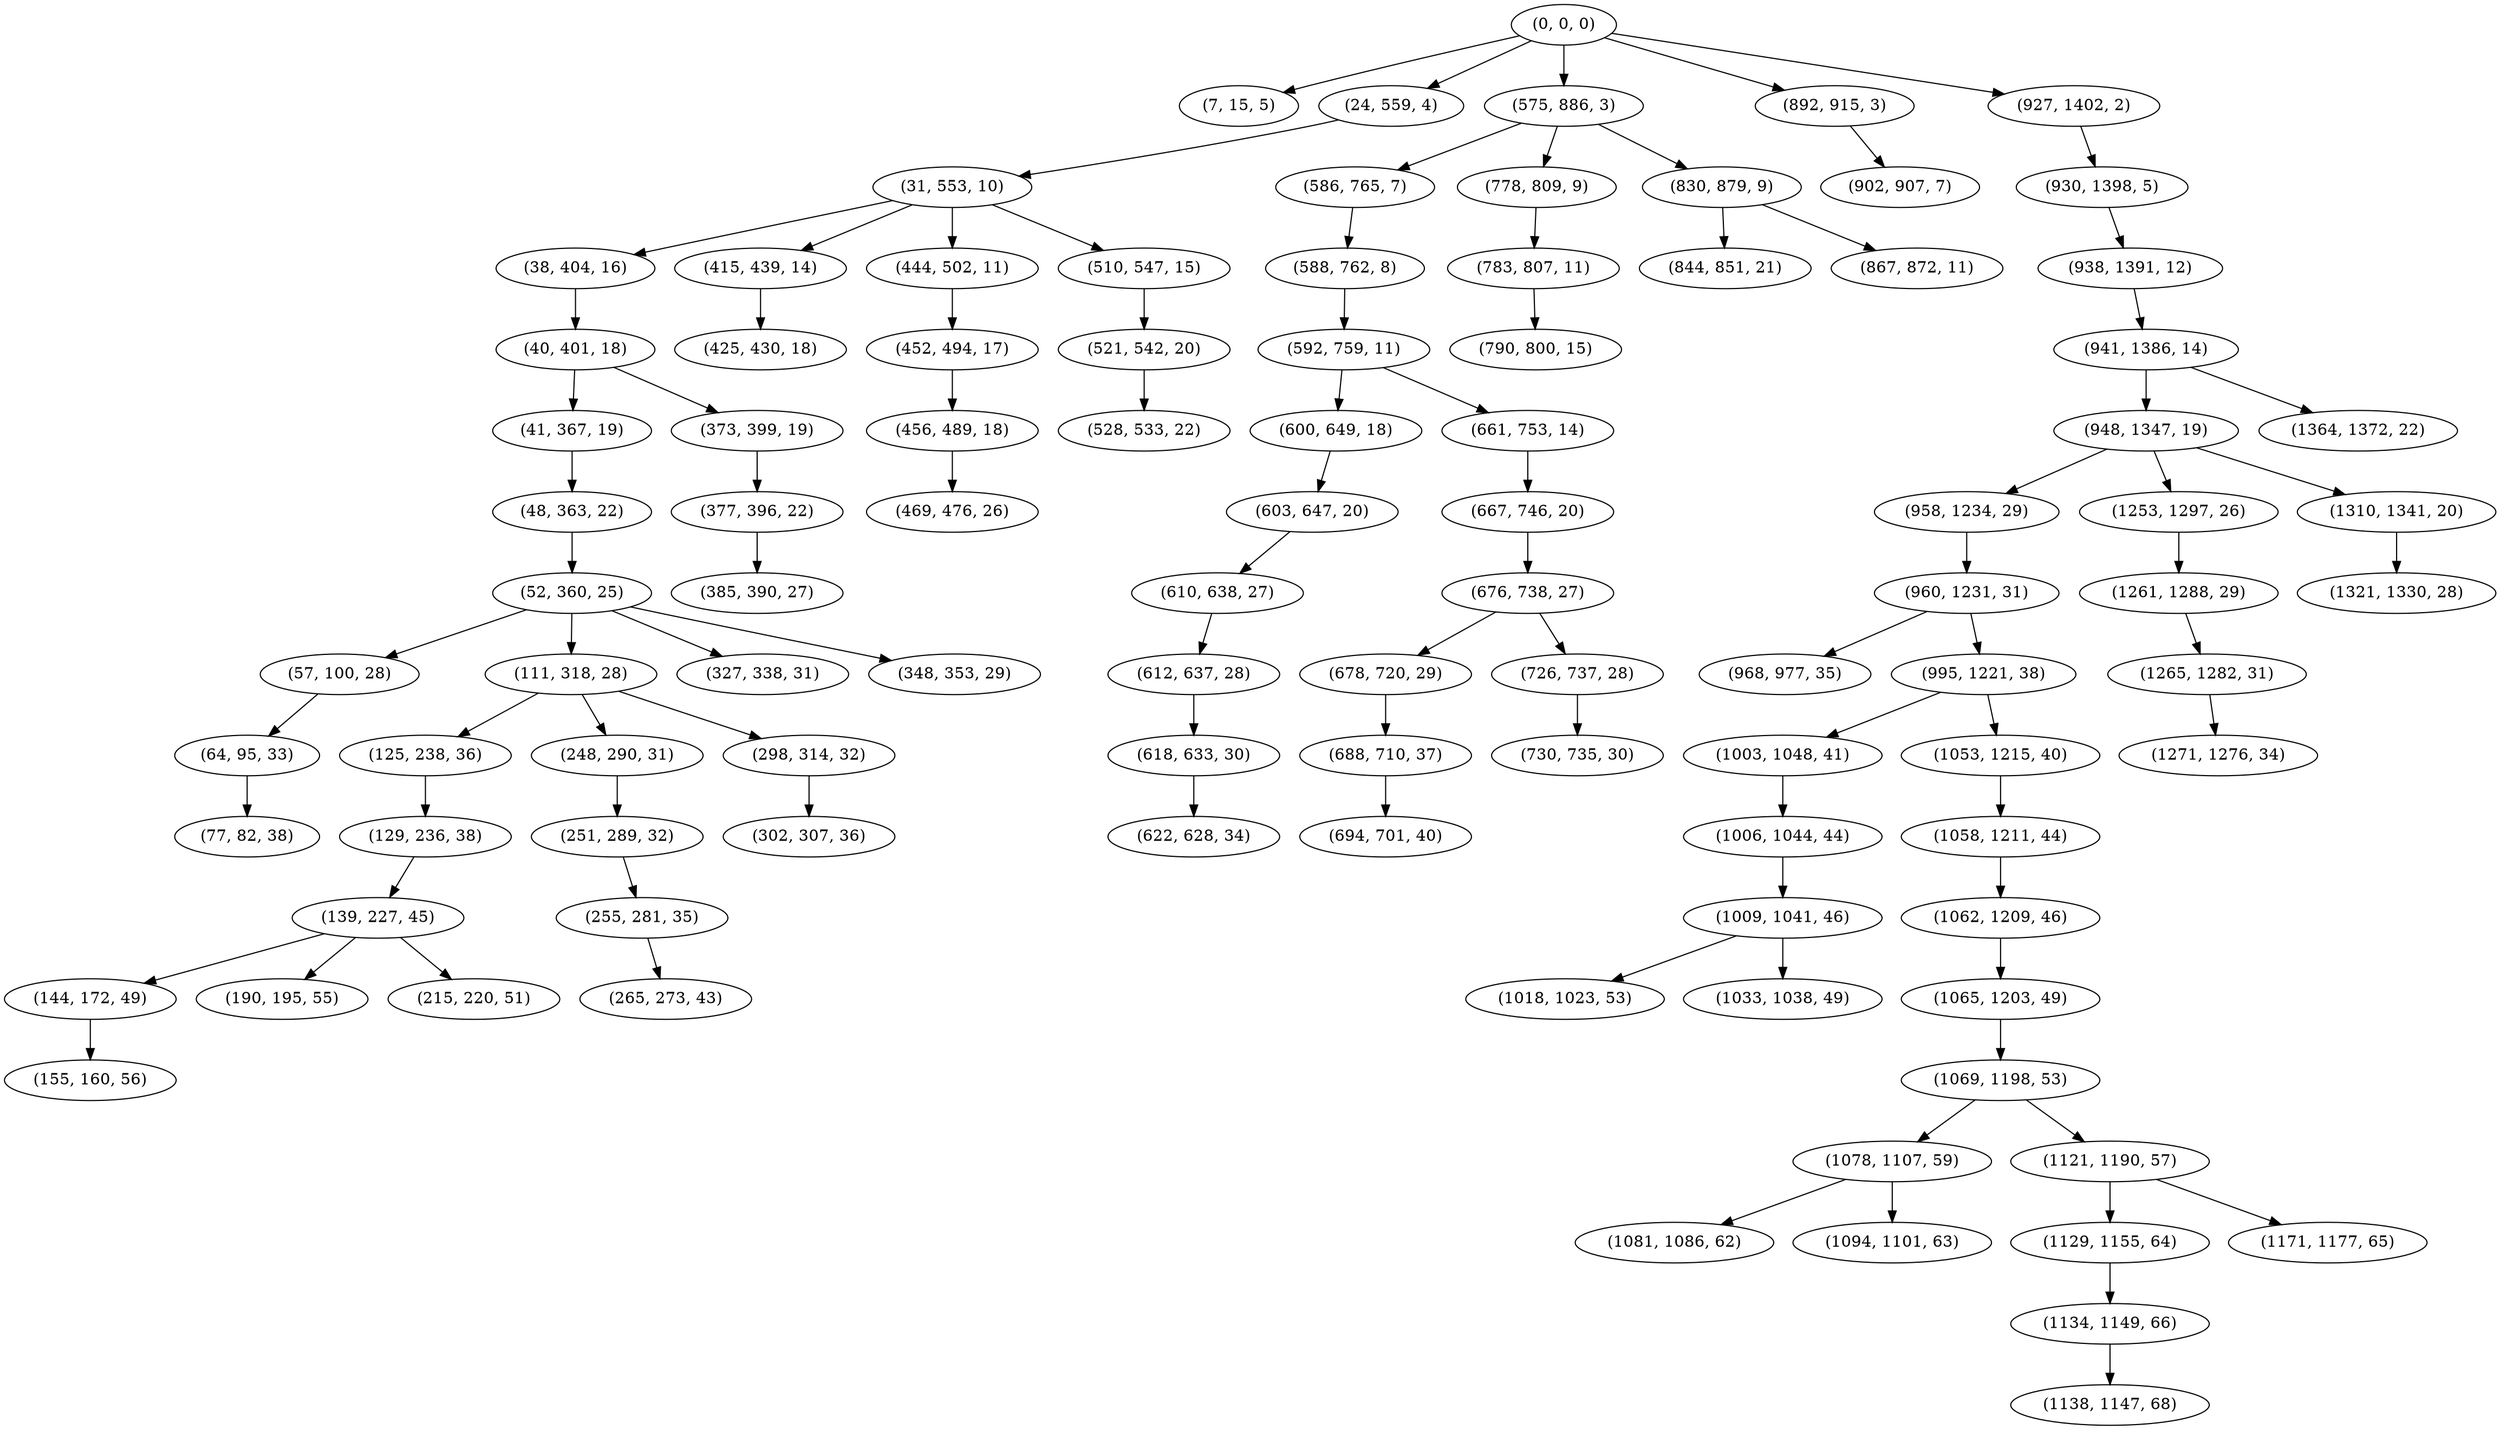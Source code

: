 digraph tree {
    "(0, 0, 0)";
    "(7, 15, 5)";
    "(24, 559, 4)";
    "(31, 553, 10)";
    "(38, 404, 16)";
    "(40, 401, 18)";
    "(41, 367, 19)";
    "(48, 363, 22)";
    "(52, 360, 25)";
    "(57, 100, 28)";
    "(64, 95, 33)";
    "(77, 82, 38)";
    "(111, 318, 28)";
    "(125, 238, 36)";
    "(129, 236, 38)";
    "(139, 227, 45)";
    "(144, 172, 49)";
    "(155, 160, 56)";
    "(190, 195, 55)";
    "(215, 220, 51)";
    "(248, 290, 31)";
    "(251, 289, 32)";
    "(255, 281, 35)";
    "(265, 273, 43)";
    "(298, 314, 32)";
    "(302, 307, 36)";
    "(327, 338, 31)";
    "(348, 353, 29)";
    "(373, 399, 19)";
    "(377, 396, 22)";
    "(385, 390, 27)";
    "(415, 439, 14)";
    "(425, 430, 18)";
    "(444, 502, 11)";
    "(452, 494, 17)";
    "(456, 489, 18)";
    "(469, 476, 26)";
    "(510, 547, 15)";
    "(521, 542, 20)";
    "(528, 533, 22)";
    "(575, 886, 3)";
    "(586, 765, 7)";
    "(588, 762, 8)";
    "(592, 759, 11)";
    "(600, 649, 18)";
    "(603, 647, 20)";
    "(610, 638, 27)";
    "(612, 637, 28)";
    "(618, 633, 30)";
    "(622, 628, 34)";
    "(661, 753, 14)";
    "(667, 746, 20)";
    "(676, 738, 27)";
    "(678, 720, 29)";
    "(688, 710, 37)";
    "(694, 701, 40)";
    "(726, 737, 28)";
    "(730, 735, 30)";
    "(778, 809, 9)";
    "(783, 807, 11)";
    "(790, 800, 15)";
    "(830, 879, 9)";
    "(844, 851, 21)";
    "(867, 872, 11)";
    "(892, 915, 3)";
    "(902, 907, 7)";
    "(927, 1402, 2)";
    "(930, 1398, 5)";
    "(938, 1391, 12)";
    "(941, 1386, 14)";
    "(948, 1347, 19)";
    "(958, 1234, 29)";
    "(960, 1231, 31)";
    "(968, 977, 35)";
    "(995, 1221, 38)";
    "(1003, 1048, 41)";
    "(1006, 1044, 44)";
    "(1009, 1041, 46)";
    "(1018, 1023, 53)";
    "(1033, 1038, 49)";
    "(1053, 1215, 40)";
    "(1058, 1211, 44)";
    "(1062, 1209, 46)";
    "(1065, 1203, 49)";
    "(1069, 1198, 53)";
    "(1078, 1107, 59)";
    "(1081, 1086, 62)";
    "(1094, 1101, 63)";
    "(1121, 1190, 57)";
    "(1129, 1155, 64)";
    "(1134, 1149, 66)";
    "(1138, 1147, 68)";
    "(1171, 1177, 65)";
    "(1253, 1297, 26)";
    "(1261, 1288, 29)";
    "(1265, 1282, 31)";
    "(1271, 1276, 34)";
    "(1310, 1341, 20)";
    "(1321, 1330, 28)";
    "(1364, 1372, 22)";
    "(0, 0, 0)" -> "(7, 15, 5)";
    "(0, 0, 0)" -> "(24, 559, 4)";
    "(0, 0, 0)" -> "(575, 886, 3)";
    "(0, 0, 0)" -> "(892, 915, 3)";
    "(0, 0, 0)" -> "(927, 1402, 2)";
    "(24, 559, 4)" -> "(31, 553, 10)";
    "(31, 553, 10)" -> "(38, 404, 16)";
    "(31, 553, 10)" -> "(415, 439, 14)";
    "(31, 553, 10)" -> "(444, 502, 11)";
    "(31, 553, 10)" -> "(510, 547, 15)";
    "(38, 404, 16)" -> "(40, 401, 18)";
    "(40, 401, 18)" -> "(41, 367, 19)";
    "(40, 401, 18)" -> "(373, 399, 19)";
    "(41, 367, 19)" -> "(48, 363, 22)";
    "(48, 363, 22)" -> "(52, 360, 25)";
    "(52, 360, 25)" -> "(57, 100, 28)";
    "(52, 360, 25)" -> "(111, 318, 28)";
    "(52, 360, 25)" -> "(327, 338, 31)";
    "(52, 360, 25)" -> "(348, 353, 29)";
    "(57, 100, 28)" -> "(64, 95, 33)";
    "(64, 95, 33)" -> "(77, 82, 38)";
    "(111, 318, 28)" -> "(125, 238, 36)";
    "(111, 318, 28)" -> "(248, 290, 31)";
    "(111, 318, 28)" -> "(298, 314, 32)";
    "(125, 238, 36)" -> "(129, 236, 38)";
    "(129, 236, 38)" -> "(139, 227, 45)";
    "(139, 227, 45)" -> "(144, 172, 49)";
    "(139, 227, 45)" -> "(190, 195, 55)";
    "(139, 227, 45)" -> "(215, 220, 51)";
    "(144, 172, 49)" -> "(155, 160, 56)";
    "(248, 290, 31)" -> "(251, 289, 32)";
    "(251, 289, 32)" -> "(255, 281, 35)";
    "(255, 281, 35)" -> "(265, 273, 43)";
    "(298, 314, 32)" -> "(302, 307, 36)";
    "(373, 399, 19)" -> "(377, 396, 22)";
    "(377, 396, 22)" -> "(385, 390, 27)";
    "(415, 439, 14)" -> "(425, 430, 18)";
    "(444, 502, 11)" -> "(452, 494, 17)";
    "(452, 494, 17)" -> "(456, 489, 18)";
    "(456, 489, 18)" -> "(469, 476, 26)";
    "(510, 547, 15)" -> "(521, 542, 20)";
    "(521, 542, 20)" -> "(528, 533, 22)";
    "(575, 886, 3)" -> "(586, 765, 7)";
    "(575, 886, 3)" -> "(778, 809, 9)";
    "(575, 886, 3)" -> "(830, 879, 9)";
    "(586, 765, 7)" -> "(588, 762, 8)";
    "(588, 762, 8)" -> "(592, 759, 11)";
    "(592, 759, 11)" -> "(600, 649, 18)";
    "(592, 759, 11)" -> "(661, 753, 14)";
    "(600, 649, 18)" -> "(603, 647, 20)";
    "(603, 647, 20)" -> "(610, 638, 27)";
    "(610, 638, 27)" -> "(612, 637, 28)";
    "(612, 637, 28)" -> "(618, 633, 30)";
    "(618, 633, 30)" -> "(622, 628, 34)";
    "(661, 753, 14)" -> "(667, 746, 20)";
    "(667, 746, 20)" -> "(676, 738, 27)";
    "(676, 738, 27)" -> "(678, 720, 29)";
    "(676, 738, 27)" -> "(726, 737, 28)";
    "(678, 720, 29)" -> "(688, 710, 37)";
    "(688, 710, 37)" -> "(694, 701, 40)";
    "(726, 737, 28)" -> "(730, 735, 30)";
    "(778, 809, 9)" -> "(783, 807, 11)";
    "(783, 807, 11)" -> "(790, 800, 15)";
    "(830, 879, 9)" -> "(844, 851, 21)";
    "(830, 879, 9)" -> "(867, 872, 11)";
    "(892, 915, 3)" -> "(902, 907, 7)";
    "(927, 1402, 2)" -> "(930, 1398, 5)";
    "(930, 1398, 5)" -> "(938, 1391, 12)";
    "(938, 1391, 12)" -> "(941, 1386, 14)";
    "(941, 1386, 14)" -> "(948, 1347, 19)";
    "(941, 1386, 14)" -> "(1364, 1372, 22)";
    "(948, 1347, 19)" -> "(958, 1234, 29)";
    "(948, 1347, 19)" -> "(1253, 1297, 26)";
    "(948, 1347, 19)" -> "(1310, 1341, 20)";
    "(958, 1234, 29)" -> "(960, 1231, 31)";
    "(960, 1231, 31)" -> "(968, 977, 35)";
    "(960, 1231, 31)" -> "(995, 1221, 38)";
    "(995, 1221, 38)" -> "(1003, 1048, 41)";
    "(995, 1221, 38)" -> "(1053, 1215, 40)";
    "(1003, 1048, 41)" -> "(1006, 1044, 44)";
    "(1006, 1044, 44)" -> "(1009, 1041, 46)";
    "(1009, 1041, 46)" -> "(1018, 1023, 53)";
    "(1009, 1041, 46)" -> "(1033, 1038, 49)";
    "(1053, 1215, 40)" -> "(1058, 1211, 44)";
    "(1058, 1211, 44)" -> "(1062, 1209, 46)";
    "(1062, 1209, 46)" -> "(1065, 1203, 49)";
    "(1065, 1203, 49)" -> "(1069, 1198, 53)";
    "(1069, 1198, 53)" -> "(1078, 1107, 59)";
    "(1069, 1198, 53)" -> "(1121, 1190, 57)";
    "(1078, 1107, 59)" -> "(1081, 1086, 62)";
    "(1078, 1107, 59)" -> "(1094, 1101, 63)";
    "(1121, 1190, 57)" -> "(1129, 1155, 64)";
    "(1121, 1190, 57)" -> "(1171, 1177, 65)";
    "(1129, 1155, 64)" -> "(1134, 1149, 66)";
    "(1134, 1149, 66)" -> "(1138, 1147, 68)";
    "(1253, 1297, 26)" -> "(1261, 1288, 29)";
    "(1261, 1288, 29)" -> "(1265, 1282, 31)";
    "(1265, 1282, 31)" -> "(1271, 1276, 34)";
    "(1310, 1341, 20)" -> "(1321, 1330, 28)";
}
